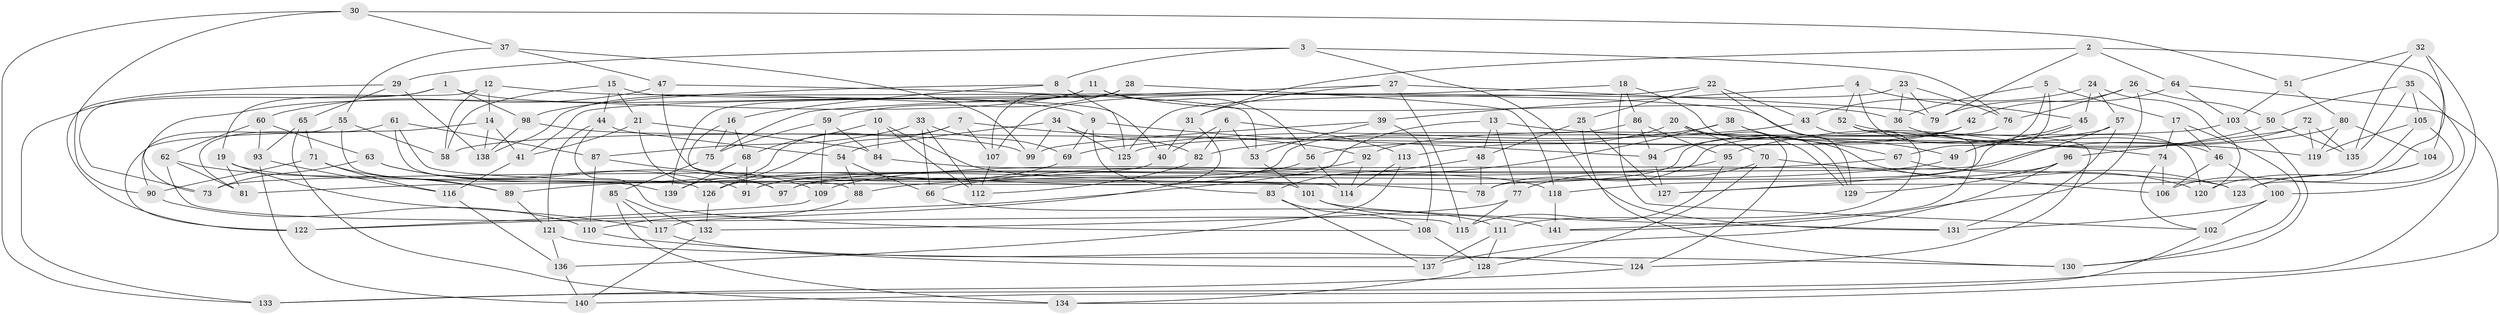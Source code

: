// Generated by graph-tools (version 1.1) at 2025/58/03/09/25 04:58:40]
// undirected, 141 vertices, 282 edges
graph export_dot {
graph [start="1"]
  node [color=gray90,style=filled];
  1;
  2;
  3;
  4;
  5;
  6;
  7;
  8;
  9;
  10;
  11;
  12;
  13;
  14;
  15;
  16;
  17;
  18;
  19;
  20;
  21;
  22;
  23;
  24;
  25;
  26;
  27;
  28;
  29;
  30;
  31;
  32;
  33;
  34;
  35;
  36;
  37;
  38;
  39;
  40;
  41;
  42;
  43;
  44;
  45;
  46;
  47;
  48;
  49;
  50;
  51;
  52;
  53;
  54;
  55;
  56;
  57;
  58;
  59;
  60;
  61;
  62;
  63;
  64;
  65;
  66;
  67;
  68;
  69;
  70;
  71;
  72;
  73;
  74;
  75;
  76;
  77;
  78;
  79;
  80;
  81;
  82;
  83;
  84;
  85;
  86;
  87;
  88;
  89;
  90;
  91;
  92;
  93;
  94;
  95;
  96;
  97;
  98;
  99;
  100;
  101;
  102;
  103;
  104;
  105;
  106;
  107;
  108;
  109;
  110;
  111;
  112;
  113;
  114;
  115;
  116;
  117;
  118;
  119;
  120;
  121;
  122;
  123;
  124;
  125;
  126;
  127;
  128;
  129;
  130;
  131;
  132;
  133;
  134;
  135;
  136;
  137;
  138;
  139;
  140;
  141;
  1 -- 98;
  1 -- 19;
  1 -- 9;
  1 -- 133;
  2 -- 79;
  2 -- 31;
  2 -- 64;
  2 -- 104;
  3 -- 8;
  3 -- 76;
  3 -- 29;
  3 -- 131;
  4 -- 45;
  4 -- 52;
  4 -- 120;
  4 -- 39;
  5 -- 17;
  5 -- 36;
  5 -- 49;
  5 -- 67;
  6 -- 113;
  6 -- 82;
  6 -- 53;
  6 -- 40;
  7 -- 92;
  7 -- 126;
  7 -- 139;
  7 -- 107;
  8 -- 98;
  8 -- 16;
  8 -- 125;
  9 -- 83;
  9 -- 94;
  9 -- 69;
  10 -- 118;
  10 -- 112;
  10 -- 68;
  10 -- 84;
  11 -- 73;
  11 -- 56;
  11 -- 36;
  11 -- 138;
  12 -- 73;
  12 -- 58;
  12 -- 14;
  12 -- 49;
  13 -- 77;
  13 -- 48;
  13 -- 122;
  13 -- 74;
  14 -- 41;
  14 -- 122;
  14 -- 138;
  15 -- 21;
  15 -- 58;
  15 -- 40;
  15 -- 44;
  16 -- 68;
  16 -- 75;
  16 -- 101;
  17 -- 130;
  17 -- 46;
  17 -- 74;
  18 -- 129;
  18 -- 41;
  18 -- 102;
  18 -- 86;
  19 -- 81;
  19 -- 117;
  19 -- 139;
  20 -- 113;
  20 -- 124;
  20 -- 70;
  20 -- 129;
  21 -- 41;
  21 -- 97;
  21 -- 84;
  22 -- 125;
  22 -- 43;
  22 -- 25;
  22 -- 129;
  23 -- 107;
  23 -- 79;
  23 -- 36;
  23 -- 76;
  24 -- 120;
  24 -- 45;
  24 -- 43;
  24 -- 57;
  25 -- 127;
  25 -- 48;
  25 -- 130;
  26 -- 50;
  26 -- 141;
  26 -- 76;
  26 -- 42;
  27 -- 75;
  27 -- 79;
  27 -- 115;
  27 -- 31;
  28 -- 118;
  28 -- 139;
  28 -- 59;
  28 -- 107;
  29 -- 122;
  29 -- 65;
  29 -- 138;
  30 -- 133;
  30 -- 37;
  30 -- 90;
  30 -- 51;
  31 -- 117;
  31 -- 40;
  32 -- 133;
  32 -- 135;
  32 -- 106;
  32 -- 51;
  33 -- 87;
  33 -- 69;
  33 -- 66;
  33 -- 112;
  34 -- 125;
  34 -- 99;
  34 -- 82;
  34 -- 54;
  35 -- 50;
  35 -- 135;
  35 -- 100;
  35 -- 105;
  36 -- 46;
  37 -- 99;
  37 -- 55;
  37 -- 47;
  38 -- 66;
  38 -- 67;
  38 -- 82;
  38 -- 120;
  39 -- 53;
  39 -- 108;
  39 -- 99;
  40 -- 81;
  41 -- 116;
  42 -- 56;
  42 -- 97;
  42 -- 94;
  43 -- 111;
  43 -- 69;
  44 -- 121;
  44 -- 54;
  44 -- 108;
  45 -- 78;
  45 -- 49;
  46 -- 100;
  46 -- 106;
  47 -- 114;
  47 -- 53;
  47 -- 60;
  48 -- 78;
  48 -- 83;
  49 -- 88;
  50 -- 95;
  50 -- 135;
  51 -- 103;
  51 -- 80;
  52 -- 119;
  52 -- 141;
  52 -- 124;
  53 -- 101;
  54 -- 66;
  54 -- 88;
  55 -- 126;
  55 -- 58;
  55 -- 90;
  56 -- 114;
  56 -- 91;
  57 -- 127;
  57 -- 131;
  57 -- 58;
  59 -- 109;
  59 -- 84;
  59 -- 75;
  60 -- 63;
  60 -- 93;
  60 -- 62;
  61 -- 87;
  61 -- 81;
  61 -- 88;
  61 -- 78;
  62 -- 89;
  62 -- 81;
  62 -- 115;
  63 -- 91;
  63 -- 97;
  63 -- 73;
  64 -- 103;
  64 -- 79;
  64 -- 134;
  65 -- 134;
  65 -- 71;
  65 -- 93;
  66 -- 111;
  67 -- 89;
  67 -- 123;
  68 -- 91;
  68 -- 139;
  69 -- 126;
  70 -- 128;
  70 -- 106;
  70 -- 77;
  71 -- 90;
  71 -- 89;
  71 -- 116;
  72 -- 96;
  72 -- 73;
  72 -- 119;
  72 -- 135;
  74 -- 106;
  74 -- 102;
  75 -- 85;
  76 -- 78;
  77 -- 115;
  77 -- 132;
  80 -- 119;
  80 -- 104;
  80 -- 92;
  82 -- 112;
  83 -- 108;
  83 -- 137;
  84 -- 123;
  85 -- 117;
  85 -- 134;
  85 -- 132;
  86 -- 94;
  86 -- 91;
  86 -- 95;
  87 -- 110;
  87 -- 109;
  88 -- 110;
  89 -- 121;
  90 -- 110;
  92 -- 97;
  92 -- 114;
  93 -- 116;
  93 -- 140;
  94 -- 127;
  95 -- 109;
  95 -- 115;
  96 -- 137;
  96 -- 129;
  96 -- 118;
  98 -- 99;
  98 -- 138;
  100 -- 131;
  100 -- 102;
  101 -- 131;
  101 -- 141;
  102 -- 140;
  103 -- 125;
  103 -- 130;
  104 -- 123;
  104 -- 120;
  105 -- 119;
  105 -- 127;
  105 -- 123;
  107 -- 112;
  108 -- 128;
  109 -- 122;
  110 -- 124;
  111 -- 137;
  111 -- 128;
  113 -- 114;
  113 -- 136;
  116 -- 136;
  117 -- 137;
  118 -- 141;
  121 -- 130;
  121 -- 136;
  124 -- 133;
  126 -- 132;
  128 -- 134;
  132 -- 140;
  136 -- 140;
}
